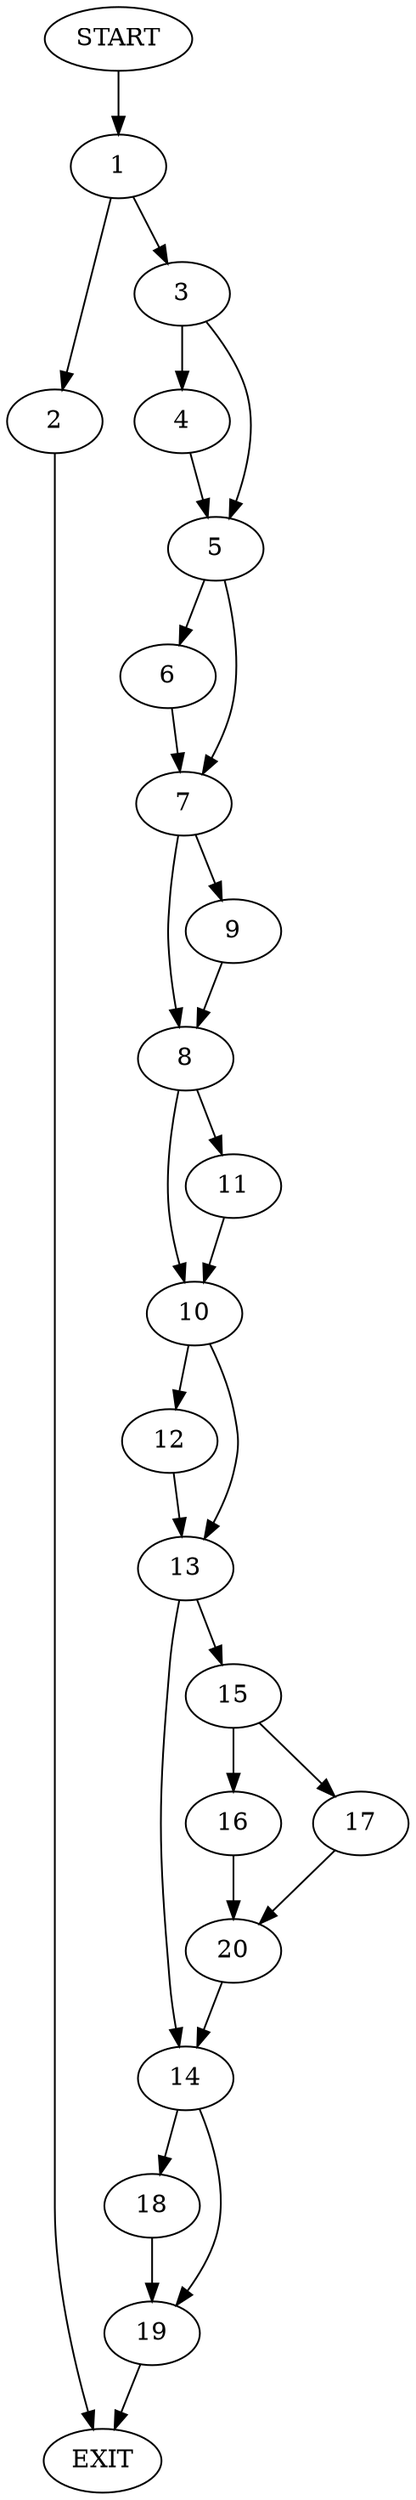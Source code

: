 digraph {
0 [label="START"]
21 [label="EXIT"]
0 -> 1
1 -> 2
1 -> 3
2 -> 21
3 -> 4
3 -> 5
4 -> 5
5 -> 6
5 -> 7
6 -> 7
7 -> 8
7 -> 9
9 -> 8
8 -> 10
8 -> 11
11 -> 10
10 -> 12
10 -> 13
13 -> 14
13 -> 15
12 -> 13
15 -> 16
15 -> 17
14 -> 18
14 -> 19
16 -> 20
17 -> 20
20 -> 14
18 -> 19
19 -> 21
}
